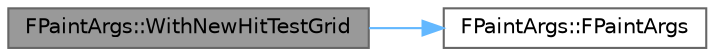 digraph "FPaintArgs::WithNewHitTestGrid"
{
 // INTERACTIVE_SVG=YES
 // LATEX_PDF_SIZE
  bgcolor="transparent";
  edge [fontname=Helvetica,fontsize=10,labelfontname=Helvetica,labelfontsize=10];
  node [fontname=Helvetica,fontsize=10,shape=box,height=0.2,width=0.4];
  rankdir="LR";
  Node1 [id="Node000001",label="FPaintArgs::WithNewHitTestGrid",height=0.2,width=0.4,color="gray40", fillcolor="grey60", style="filled", fontcolor="black",tooltip=" "];
  Node1 -> Node2 [id="edge1_Node000001_Node000002",color="steelblue1",style="solid",tooltip=" "];
  Node2 [id="Node000002",label="FPaintArgs::FPaintArgs",height=0.2,width=0.4,color="grey40", fillcolor="white", style="filled",URL="$db/de0/classFPaintArgs.html#afc6cba96525ee8b48102151a77566ad9",tooltip=" "];
}
